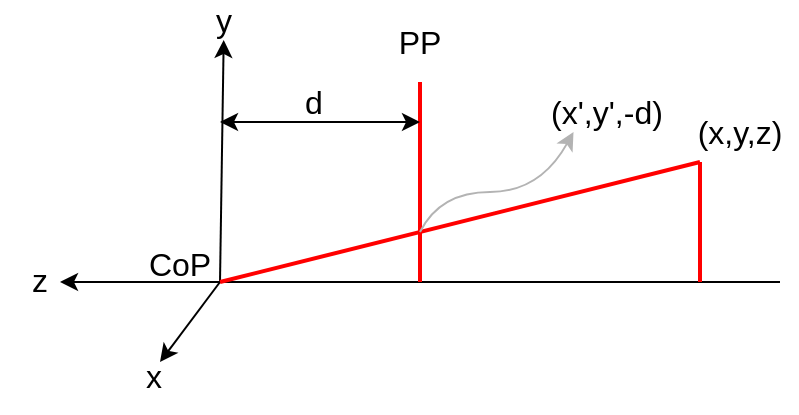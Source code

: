 <mxGraphModel dx="723" dy="712" grid="1" gridSize="10" guides="1" tooltips="1" connect="1" arrows="1" fold="1" page="1" pageScale="1" pageWidth="827" pageHeight="1169" background="#ffffff"><root><mxCell id="0"/><mxCell id="1" parent="0"/><mxCell id="3" value="" style="endArrow=classic;html=1;" parent="1" edge="1"><mxGeometry width="50" height="50" relative="1" as="geometry"><mxPoint x="480" y="280" as="sourcePoint"/><mxPoint x="120" y="280" as="targetPoint"/></mxGeometry></mxCell><mxCell id="4" value="" style="endArrow=classic;html=1;" parent="1" target="14" edge="1"><mxGeometry width="50" height="50" relative="1" as="geometry"><mxPoint x="200" y="280" as="sourcePoint"/><mxPoint x="200" y="180" as="targetPoint"/></mxGeometry></mxCell><mxCell id="6" value="" style="endArrow=classic;html=1;" parent="1" edge="1"><mxGeometry width="50" height="50" relative="1" as="geometry"><mxPoint x="200" y="280" as="sourcePoint"/><mxPoint x="170" y="320" as="targetPoint"/></mxGeometry></mxCell><mxCell id="7" value="" style="endArrow=none;html=1;strokeWidth=2;strokeColor=#FF0000;" parent="1" edge="1"><mxGeometry width="50" height="50" relative="1" as="geometry"><mxPoint x="440" y="280" as="sourcePoint"/><mxPoint x="440" y="220" as="targetPoint"/></mxGeometry></mxCell><mxCell id="10" value="" style="endArrow=none;html=1;" parent="1" edge="1"><mxGeometry width="50" height="50" relative="1" as="geometry"><mxPoint x="301" y="280" as="sourcePoint"/><mxPoint x="431" y="280" as="targetPoint"/></mxGeometry></mxCell><mxCell id="11" value="x" style="text;html=1;strokeColor=none;fillColor=none;align=center;verticalAlign=middle;whiteSpace=wrap;rounded=0;fontSize=16;fontStyle=0" parent="1" vertex="1"><mxGeometry x="147" y="317" width="40" height="20" as="geometry"/></mxCell><mxCell id="13" value="z" style="text;html=1;strokeColor=none;fillColor=none;align=center;verticalAlign=middle;whiteSpace=wrap;rounded=0;fontSize=16;fontStyle=0" parent="1" vertex="1"><mxGeometry x="90" y="269" width="40" height="20" as="geometry"/></mxCell><mxCell id="14" value="y" style="text;html=1;strokeColor=none;fillColor=none;align=center;verticalAlign=middle;whiteSpace=wrap;rounded=0;fontSize=16;fontStyle=0" parent="1" vertex="1"><mxGeometry x="182" y="139" width="40" height="20" as="geometry"/></mxCell><mxCell id="16" style="edgeStyle=orthogonalEdgeStyle;rounded=0;html=1;exitX=0.5;exitY=1;jettySize=auto;orthogonalLoop=1;fontSize=16;" parent="1" source="11" target="11" edge="1"><mxGeometry relative="1" as="geometry"/></mxCell><mxCell id="17" value="" style="endArrow=none;html=1;fontSize=16;strokeWidth=2;strokeColor=#FF0000;" parent="1" edge="1"><mxGeometry width="50" height="50" relative="1" as="geometry"><mxPoint x="200" y="280" as="sourcePoint"/><mxPoint x="440" y="220" as="targetPoint"/></mxGeometry></mxCell><mxCell id="18" value="" style="endArrow=none;html=1;fontSize=16;strokeColor=#FF0000;strokeWidth=2;" parent="1" edge="1"><mxGeometry width="50" height="50" relative="1" as="geometry"><mxPoint x="300" y="180" as="sourcePoint"/><mxPoint x="300" y="280" as="targetPoint"/></mxGeometry></mxCell><mxCell id="19" value="PP" style="text;html=1;strokeColor=none;fillColor=none;align=center;verticalAlign=middle;whiteSpace=wrap;rounded=0;fontSize=16;fontStyle=0" parent="1" vertex="1"><mxGeometry x="280" y="150" width="40" height="20" as="geometry"/></mxCell><mxCell id="20" value="CoP" style="text;html=1;strokeColor=none;fillColor=none;align=center;verticalAlign=middle;whiteSpace=wrap;rounded=0;fontSize=16;fontStyle=0" parent="1" vertex="1"><mxGeometry x="160" y="261" width="40" height="20" as="geometry"/></mxCell><mxCell id="21" value="" style="endArrow=classic;startArrow=classic;html=1;fontSize=16;" parent="1" edge="1"><mxGeometry width="50" height="50" relative="1" as="geometry"><mxPoint x="200" y="200" as="sourcePoint"/><mxPoint x="300" y="200" as="targetPoint"/></mxGeometry></mxCell><mxCell id="22" value="d" style="text;html=1;strokeColor=none;fillColor=none;align=center;verticalAlign=middle;whiteSpace=wrap;rounded=0;fontSize=16;fontStyle=0" parent="1" vertex="1"><mxGeometry x="227" y="180" width="40" height="20" as="geometry"/></mxCell><mxCell id="24" value="(x,y,z)" style="text;html=1;strokeColor=none;fillColor=none;align=center;verticalAlign=middle;whiteSpace=wrap;rounded=0;fontSize=16;" parent="1" vertex="1"><mxGeometry x="440" y="195" width="40" height="20" as="geometry"/></mxCell><mxCell id="25" value="(x',y',-d)" style="text;html=1;strokeColor=none;fillColor=none;align=center;verticalAlign=middle;whiteSpace=wrap;rounded=0;fontSize=16;" parent="1" vertex="1"><mxGeometry x="360" y="185" width="67" height="20" as="geometry"/></mxCell><mxCell id="26" value="" style="curved=1;endArrow=classic;html=1;fontSize=16;entryX=0.25;entryY=1;fontColor=#E6E6E6;strokeColor=#B3B3B3;" parent="1" target="25" edge="1"><mxGeometry width="50" height="50" relative="1" as="geometry"><mxPoint x="300" y="255" as="sourcePoint"/><mxPoint x="376.667" y="210" as="targetPoint"/><Array as="points"><mxPoint x="310" y="235"/><mxPoint x="360" y="235"/></Array></mxGeometry></mxCell></root></mxGraphModel>